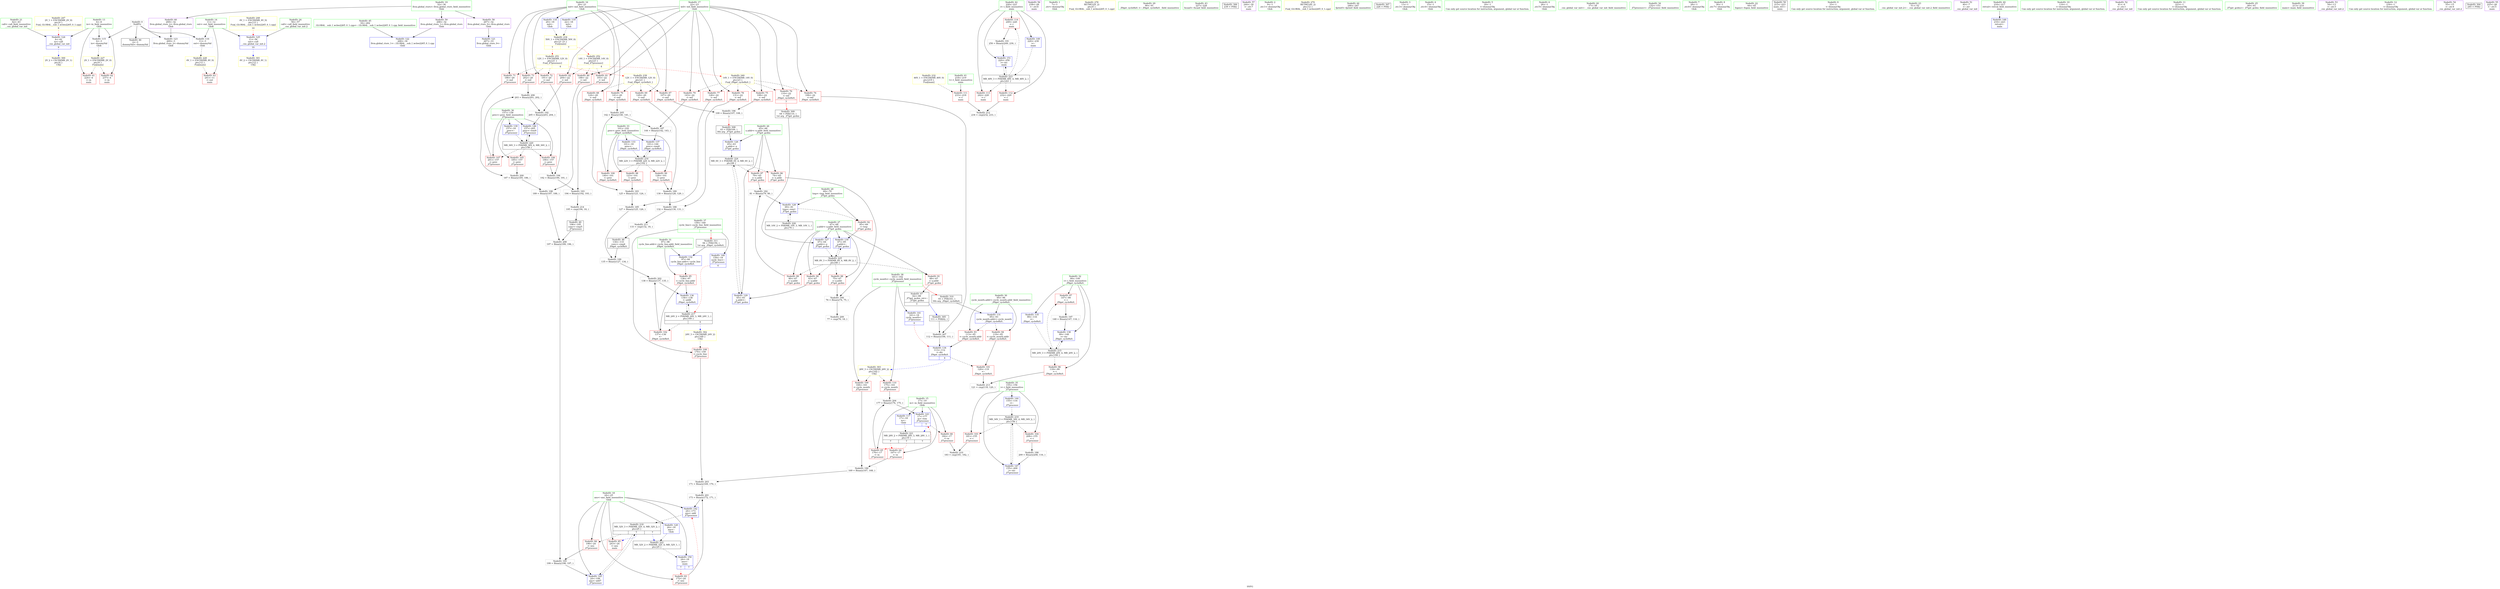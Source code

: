 digraph "SVFG" {
	label="SVFG";

	Node0x55cd7c69c640 [shape=record,color=grey,label="{NodeID: 0\nNullPtr}"];
	Node0x55cd7c69c640 -> Node0x55cd7c6ab210[style=solid];
	Node0x55cd7c69c640 -> Node0x55cd7c6ac350[style=solid];
	Node0x55cd7c69c640 -> Node0x55cd7c6b0c20[style=solid];
	Node0x55cd7c69c640 -> Node0x55cd7c6b1320[style=solid];
	Node0x55cd7c6ab4b0 [shape=record,color=red,label="{NodeID: 97\n147\<--99\n\<--i\n_Z9get_cycleRxS_\n}"];
	Node0x55cd7c6ab4b0 -> Node0x55cd7c6af3d0[style=solid];
	Node0x55cd7c6a9510 [shape=record,color=green,label="{NodeID: 14\n11\<--12\nout\<--out_field_insensitive\nGlob }"];
	Node0x55cd7c6a9510 -> Node0x55cd7c6ad0c0[style=solid];
	Node0x55cd7c6a9510 -> Node0x55cd7c6b0c20[style=solid];
	Node0x55cd7c6a9510 -> Node0x55cd7c6b14f0[style=solid];
	Node0x55cd7c6aef50 [shape=record,color=grey,label="{NodeID: 194\n192 = Binary(190, 191, )\n}"];
	Node0x55cd7c6aef50 -> Node0x55cd7c6aedd0[style=solid];
	Node0x55cd7c6ac010 [shape=record,color=red,label="{NodeID: 111\n233\<--218\n\<--t\nmain\n}"];
	Node0x55cd7c6ac010 -> Node0x55cd7c6b8420[style=solid];
	Node0x55cd7c6aa250 [shape=record,color=green,label="{NodeID: 28\n69\<--70\ntmp\<--tmp_field_insensitive\n_Z7get_gcdxx\n}"];
	Node0x55cd7c6aa250 -> Node0x55cd7c6ae850[style=solid];
	Node0x55cd7c6aa250 -> Node0x55cd7c6b1760[style=solid];
	Node0x55cd7c6b7e20 [shape=record,color=grey,label="{NodeID: 208\n197 = Binary(189, 196, )\n}"];
	Node0x55cd7c6b7e20 -> Node0x55cd7c6af0d0[style=solid];
	Node0x55cd7c6b14f0 [shape=record,color=blue,label="{NodeID: 125\n11\<--56\nout\<--call\n__cxx_global_var_init.2\n|{<s0>10}}"];
	Node0x55cd7c6b14f0:s0 -> Node0x55cd7c6ca330[style=dashed,color=blue];
	Node0x55cd7c6aae40 [shape=record,color=green,label="{NodeID: 42\n220\<--221\ni\<--i_field_insensitive\nmain\n}"];
	Node0x55cd7c6aae40 -> Node0x55cd7c6ac0e0[style=solid];
	Node0x55cd7c6aae40 -> Node0x55cd7c6ac1b0[style=solid];
	Node0x55cd7c6aae40 -> Node0x55cd7c6ac280[style=solid];
	Node0x55cd7c6aae40 -> Node0x55cd7c6b2870[style=solid];
	Node0x55cd7c6aae40 -> Node0x55cd7c6b2a10[style=solid];
	Node0x55cd7c6d7920 [shape=record,color=black,label="{NodeID: 305\n111 = PHI(62, )\n}"];
	Node0x55cd7c6d7920 -> Node0x55cd7c6b7ca0[style=solid];
	Node0x55cd7c6c2770 [shape=record,color=black,label="{NodeID: 222\nMR_32V_2 = PHI(MR_32V_4, MR_32V_1, )\npts\{25 \}\n}"];
	Node0x55cd7c6c2770 -> Node0x55cd7c6b2940[style=dashed];
	Node0x55cd7c6b2050 [shape=record,color=blue,label="{NodeID: 139\n157\<--18\nprev\<--\n_Z7processv\n}"];
	Node0x55cd7c6b2050 -> Node0x55cd7c6c1d70[style=dashed];
	Node0x55cd7c6aca80 [shape=record,color=purple,label="{NodeID: 56\n238\<--28\n\<--.str.6\nmain\n}"];
	Node0x55cd7c6ad670 [shape=record,color=red,label="{NodeID: 70\n141\<--20\n\<--md\n_Z9get_cycleRxS_\n}"];
	Node0x55cd7c6ad670 -> Node0x55cd7c6b79a0[style=solid];
	Node0x55cd7c6ae1d0 [shape=record,color=red,label="{NodeID: 84\n198\<--24\n\<--ans\n_Z7processv\n}"];
	Node0x55cd7c6ae1d0 -> Node0x55cd7c6af0d0[style=solid];
	Node0x55cd7c6a8100 [shape=record,color=green,label="{NodeID: 1\n7\<--1\n.str\<--dummyObj\nGlob }"];
	Node0x55cd7c6ab580 [shape=record,color=red,label="{NodeID: 98\n123\<--101\n\<--prev\n_Z9get_cycleRxS_\n}"];
	Node0x55cd7c6ab580 -> Node0x55cd7c6b4890[style=solid];
	Node0x55cd7c6a9610 [shape=record,color=green,label="{NodeID: 15\n17\<--19\nm\<--m_field_insensitive\nGlob }"];
	Node0x55cd7c6a9610 -> Node0x55cd7c6ad190[style=solid];
	Node0x55cd7c6a9610 -> Node0x55cd7c6ad260[style=solid];
	Node0x55cd7c6a9610 -> Node0x55cd7c6ad330[style=solid];
	Node0x55cd7c6a9610 -> Node0x55cd7c6b0d20[style=solid];
	Node0x55cd7c6a9610 -> Node0x55cd7c6b2390[style=solid];
	Node0x55cd7c6c8b80 [shape=record,color=yellow,style=double,label="{NodeID: 278\nRETMU(2V_2)\npts\{6 \}\nFun[_GLOBAL__sub_I_wclee2265_0_1.cpp]}"];
	Node0x55cd7c6af0d0 [shape=record,color=grey,label="{NodeID: 195\n199 = Binary(198, 197, )\n}"];
	Node0x55cd7c6af0d0 -> Node0x55cd7c6b2530[style=solid];
	Node0x55cd7c6ac0e0 [shape=record,color=red,label="{NodeID: 112\n232\<--220\n\<--i\nmain\n}"];
	Node0x55cd7c6ac0e0 -> Node0x55cd7c6b8420[style=solid];
	Node0x55cd7c6aa320 [shape=record,color=green,label="{NodeID: 29\n90\<--91\n_Z9get_cycleRxS_\<--_Z9get_cycleRxS__field_insensitive\n}"];
	Node0x55cd7c6b7fa0 [shape=record,color=grey,label="{NodeID: 209\n77 = cmp(76, 18, )\n}"];
	Node0x55cd7c6b15c0 [shape=record,color=blue,label="{NodeID: 126\n65\<--63\nx.addr\<--x\n_Z7get_gcdxx\n}"];
	Node0x55cd7c6b15c0 -> Node0x55cd7c6c3170[style=dashed];
	Node0x55cd7c6aaf10 [shape=record,color=green,label="{NodeID: 43\n227\<--228\nfscanf\<--fscanf_field_insensitive\n}"];
	Node0x55cd7c6d7b10 [shape=record,color=black,label="{NodeID: 306\n239 = PHI()\n}"];
	Node0x55cd7c6c2c70 [shape=record,color=black,label="{NodeID: 223\nMR_48V_3 = PHI(MR_48V_4, MR_48V_2, )\npts\{221 \}\n}"];
	Node0x55cd7c6c2c70 -> Node0x55cd7c6ac0e0[style=dashed];
	Node0x55cd7c6c2c70 -> Node0x55cd7c6ac1b0[style=dashed];
	Node0x55cd7c6c2c70 -> Node0x55cd7c6ac280[style=dashed];
	Node0x55cd7c6c2c70 -> Node0x55cd7c6b2a10[style=dashed];
	Node0x55cd7c6b2120 [shape=record,color=blue,label="{NodeID: 140\n159\<--18\ncycle_line\<--\n_Z7processv\n|{<s0>4}}"];
	Node0x55cd7c6b2120:s0 -> Node0x55cd7c6c0e70[style=dashed,color=red];
	Node0x55cd7c6acb50 [shape=record,color=purple,label="{NodeID: 57\n244\<--30\n\<--.str.7\nmain\n}"];
	Node0x55cd7c6ad740 [shape=record,color=red,label="{NodeID: 71\n186\<--20\n\<--md\n_Z7processv\n}"];
	Node0x55cd7c6ad740 -> Node0x55cd7c6af850[style=solid];
	Node0x55cd7c6c68e0 [shape=record,color=yellow,style=double,label="{NodeID: 251\n12V_1 = ENCHI(MR_12V_0)\npts\{21 \}\nFun[_Z7processv]|{|<s3>4}}"];
	Node0x55cd7c6c68e0 -> Node0x55cd7c6ad740[style=dashed];
	Node0x55cd7c6c68e0 -> Node0x55cd7c6ad810[style=dashed];
	Node0x55cd7c6c68e0 -> Node0x55cd7c6ad8e0[style=dashed];
	Node0x55cd7c6c68e0:s3 -> Node0x55cd7c6c5da0[style=dashed,color=red];
	Node0x55cd7c6ae2a0 [shape=record,color=red,label="{NodeID: 85\n243\<--24\n\<--ans\nmain\n}"];
	Node0x55cd7c6a8190 [shape=record,color=green,label="{NodeID: 2\n9\<--1\n.str.1\<--dummyObj\nGlob }"];
	Node0x55cd7c6b4710 [shape=record,color=grey,label="{NodeID: 182\n81 = Binary(79, 80, )\n}"];
	Node0x55cd7c6b4710 -> Node0x55cd7c6b1760[style=solid];
	Node0x55cd7c6ab650 [shape=record,color=red,label="{NodeID: 99\n128\<--101\n\<--prev\n_Z9get_cycleRxS_\n}"];
	Node0x55cd7c6ab650 -> Node0x55cd7c6b5190[style=solid];
	Node0x55cd7c6a9710 [shape=record,color=green,label="{NodeID: 16\n20\<--21\nmd\<--md_field_insensitive\nGlob }"];
	Node0x55cd7c6a9710 -> Node0x55cd7c6ad400[style=solid];
	Node0x55cd7c6a9710 -> Node0x55cd7c6ad4d0[style=solid];
	Node0x55cd7c6a9710 -> Node0x55cd7c6ad5a0[style=solid];
	Node0x55cd7c6a9710 -> Node0x55cd7c6ad670[style=solid];
	Node0x55cd7c6a9710 -> Node0x55cd7c6ad740[style=solid];
	Node0x55cd7c6a9710 -> Node0x55cd7c6ad810[style=solid];
	Node0x55cd7c6a9710 -> Node0x55cd7c6ad8e0[style=solid];
	Node0x55cd7c6a9710 -> Node0x55cd7c6b0e20[style=solid];
	Node0x55cd7c6c8c90 [shape=record,color=yellow,style=double,label="{NodeID: 279\nRETMU(4V_2)\npts\{12 \}\nFun[_GLOBAL__sub_I_wclee2265_0_1.cpp]}"];
	Node0x55cd7c6af250 [shape=record,color=grey,label="{NodeID: 196\n109 = Binary(107, 108, )\n|{<s0>3}}"];
	Node0x55cd7c6af250:s0 -> Node0x55cd7c6d7cb0[style=solid,color=red];
	Node0x55cd7c6ac1b0 [shape=record,color=red,label="{NodeID: 113\n242\<--220\n\<--i\nmain\n}"];
	Node0x55cd7c6aa420 [shape=record,color=green,label="{NodeID: 30\n95\<--96\ncycle_month.addr\<--cycle_month.addr_field_insensitive\n_Z9get_cycleRxS_\n}"];
	Node0x55cd7c6aa420 -> Node0x55cd7c6ae920[style=solid];
	Node0x55cd7c6aa420 -> Node0x55cd7c6ae9f0[style=solid];
	Node0x55cd7c6aa420 -> Node0x55cd7c6b19d0[style=solid];
	Node0x55cd7c6b8120 [shape=record,color=grey,label="{NodeID: 210\n183 = cmp(181, 182, )\n}"];
	Node0x55cd7c6b1690 [shape=record,color=blue,label="{NodeID: 127\n67\<--64\ny.addr\<--y\n_Z7get_gcdxx\n}"];
	Node0x55cd7c6b1690 -> Node0x55cd7c6c3670[style=dashed];
	Node0x55cd7c6ab010 [shape=record,color=green,label="{NodeID: 44\n246\<--247\nfprintf\<--fprintf_field_insensitive\n}"];
	Node0x55cd7c6d7be0 [shape=record,color=black,label="{NodeID: 307\n226 = PHI()\n}"];
	Node0x55cd7c6c3170 [shape=record,color=black,label="{NodeID: 224\nMR_6V_3 = PHI(MR_6V_4, MR_6V_2, )\npts\{66 \}\n}"];
	Node0x55cd7c6c3170 -> Node0x55cd7c6ae370[style=dashed];
	Node0x55cd7c6c3170 -> Node0x55cd7c6ae440[style=dashed];
	Node0x55cd7c6c3170 -> Node0x55cd7c6b1830[style=dashed];
	Node0x55cd7c6b21f0 [shape=record,color=blue,label="{NodeID: 141\n161\<--18\ncycle_month\<--\n_Z7processv\n|{<s0>4}}"];
	Node0x55cd7c6b21f0:s0 -> Node0x55cd7c6b1c40[style=dashed,color=red];
	Node0x55cd7c6acc20 [shape=record,color=purple,label="{NodeID: 58\n267\<--32\nllvm.global_ctors_0\<--llvm.global_ctors\nGlob }"];
	Node0x55cd7c6acc20 -> Node0x55cd7c6b1120[style=solid];
	Node0x55cd7c6ad810 [shape=record,color=red,label="{NodeID: 72\n191\<--20\n\<--md\n_Z7processv\n}"];
	Node0x55cd7c6ad810 -> Node0x55cd7c6aef50[style=solid];
	Node0x55cd7c6c69c0 [shape=record,color=yellow,style=double,label="{NodeID: 252\n14V_1 = ENCHI(MR_14V_0)\npts\{23 \}\nFun[_Z7processv]|{|<s3>4}}"];
	Node0x55cd7c6c69c0 -> Node0x55cd7c6ade90[style=dashed];
	Node0x55cd7c6c69c0 -> Node0x55cd7c6adf60[style=dashed];
	Node0x55cd7c6c69c0 -> Node0x55cd7c6ae030[style=dashed];
	Node0x55cd7c6c69c0:s3 -> Node0x55cd7c6c5eb0[style=dashed,color=red];
	Node0x55cd7c6ae370 [shape=record,color=red,label="{NodeID: 86\n74\<--65\n\<--x.addr\n_Z7get_gcdxx\n}"];
	Node0x55cd7c6ae370 -> Node0x55cd7c6b4a10[style=solid];
	Node0x55cd7c6a8440 [shape=record,color=green,label="{NodeID: 3\n13\<--1\n.str.3\<--dummyObj\nGlob }"];
	Node0x55cd7c6b4890 [shape=record,color=grey,label="{NodeID: 183\n125 = Binary(123, 124, )\n}"];
	Node0x55cd7c6b4890 -> Node0x55cd7c6b4b90[style=solid];
	Node0x55cd7c6ab720 [shape=record,color=red,label="{NodeID: 100\n140\<--101\n\<--prev\n_Z9get_cycleRxS_\n}"];
	Node0x55cd7c6ab720 -> Node0x55cd7c6b79a0[style=solid];
	Node0x55cd7c6a9810 [shape=record,color=green,label="{NodeID: 17\n22\<--23\nwd\<--wd_field_insensitive\nGlob }"];
	Node0x55cd7c6a9810 -> Node0x55cd7c6ad9b0[style=solid];
	Node0x55cd7c6a9810 -> Node0x55cd7c6ada80[style=solid];
	Node0x55cd7c6a9810 -> Node0x55cd7c6adb50[style=solid];
	Node0x55cd7c6a9810 -> Node0x55cd7c6adc20[style=solid];
	Node0x55cd7c6a9810 -> Node0x55cd7c6adcf0[style=solid];
	Node0x55cd7c6a9810 -> Node0x55cd7c6addc0[style=solid];
	Node0x55cd7c6a9810 -> Node0x55cd7c6ade90[style=solid];
	Node0x55cd7c6a9810 -> Node0x55cd7c6adf60[style=solid];
	Node0x55cd7c6a9810 -> Node0x55cd7c6ae030[style=solid];
	Node0x55cd7c6a9810 -> Node0x55cd7c6b0f20[style=solid];
	Node0x55cd7c6af3d0 [shape=record,color=grey,label="{NodeID: 197\n148 = Binary(147, 116, )\n}"];
	Node0x55cd7c6af3d0 -> Node0x55cd7c6b1f80[style=solid];
	Node0x55cd7c6ac280 [shape=record,color=red,label="{NodeID: 114\n249\<--220\n\<--i\nmain\n}"];
	Node0x55cd7c6ac280 -> Node0x55cd7c6b5490[style=solid];
	Node0x55cd7c6aa4f0 [shape=record,color=green,label="{NodeID: 31\n97\<--98\ncycle_line.addr\<--cycle_line.addr_field_insensitive\n_Z9get_cycleRxS_\n}"];
	Node0x55cd7c6aa4f0 -> Node0x55cd7c6aeac0[style=solid];
	Node0x55cd7c6aa4f0 -> Node0x55cd7c6b1aa0[style=solid];
	Node0x55cd7c6b82a0 [shape=record,color=grey,label="{NodeID: 211\n133 = cmp(132, 18, )\n}"];
	Node0x55cd7c6b82a0 -> Node0x55cd7c6ac400[style=solid];
	Node0x55cd7c6b1760 [shape=record,color=blue,label="{NodeID: 128\n69\<--81\ntmp\<--rem1\n_Z7get_gcdxx\n}"];
	Node0x55cd7c6b1760 -> Node0x55cd7c6ae850[style=dashed];
	Node0x55cd7c6b1760 -> Node0x55cd7c6c3b70[style=dashed];
	Node0x55cd7c6ab110 [shape=record,color=green,label="{NodeID: 45\n34\<--262\n_GLOBAL__sub_I_wclee2265_0_1.cpp\<--_GLOBAL__sub_I_wclee2265_0_1.cpp_field_insensitive\n}"];
	Node0x55cd7c6ab110 -> Node0x55cd7c6b1220[style=solid];
	Node0x55cd7c6d7cb0 [shape=record,color=black,label="{NodeID: 308\n63 = PHI(109, )\n0th arg _Z7get_gcdxx }"];
	Node0x55cd7c6d7cb0 -> Node0x55cd7c6b15c0[style=solid];
	Node0x55cd7c6c3670 [shape=record,color=black,label="{NodeID: 225\nMR_8V_3 = PHI(MR_8V_4, MR_8V_2, )\npts\{68 \}\n}"];
	Node0x55cd7c6c3670 -> Node0x55cd7c6ae510[style=dashed];
	Node0x55cd7c6c3670 -> Node0x55cd7c6ae5e0[style=dashed];
	Node0x55cd7c6c3670 -> Node0x55cd7c6ae6b0[style=dashed];
	Node0x55cd7c6c3670 -> Node0x55cd7c6ae780[style=dashed];
	Node0x55cd7c6c3670 -> Node0x55cd7c6b1900[style=dashed];
	Node0x55cd7c6b22c0 [shape=record,color=blue,label="{NodeID: 142\n24\<--173\nans\<--add\n_Z7processv\n}"];
	Node0x55cd7c6b22c0 -> Node0x55cd7c6c1370[style=dashed];
	Node0x55cd7c6acd20 [shape=record,color=purple,label="{NodeID: 59\n268\<--32\nllvm.global_ctors_1\<--llvm.global_ctors\nGlob }"];
	Node0x55cd7c6acd20 -> Node0x55cd7c6b1220[style=solid];
	Node0x55cd7c6c5da0 [shape=record,color=yellow,style=double,label="{NodeID: 239\n12V_1 = ENCHI(MR_12V_0)\npts\{21 \}\nFun[_Z9get_cycleRxS_]}"];
	Node0x55cd7c6c5da0 -> Node0x55cd7c6ad400[style=dashed];
	Node0x55cd7c6c5da0 -> Node0x55cd7c6ad4d0[style=dashed];
	Node0x55cd7c6c5da0 -> Node0x55cd7c6ad5a0[style=dashed];
	Node0x55cd7c6c5da0 -> Node0x55cd7c6ad670[style=dashed];
	Node0x55cd7c6ad8e0 [shape=record,color=red,label="{NodeID: 73\n202\<--20\n\<--md\n_Z7processv\n}"];
	Node0x55cd7c6ad8e0 -> Node0x55cd7c6b7b20[style=solid];
	Node0x55cd7c6ae440 [shape=record,color=red,label="{NodeID: 87\n79\<--65\n\<--x.addr\n_Z7get_gcdxx\n}"];
	Node0x55cd7c6ae440 -> Node0x55cd7c6b4710[style=solid];
	Node0x55cd7c6a84d0 [shape=record,color=green,label="{NodeID: 4\n15\<--1\n.str.4\<--dummyObj\nGlob }"];
	Node0x55cd7c6b4a10 [shape=record,color=grey,label="{NodeID: 184\n76 = Binary(74, 75, )\n}"];
	Node0x55cd7c6b4a10 -> Node0x55cd7c6b7fa0[style=solid];
	Node0x55cd7c6ab7f0 [shape=record,color=red,label="{NodeID: 101\n120\<--119\n\<--\n_Z9get_cycleRxS_\n}"];
	Node0x55cd7c6ab7f0 -> Node0x55cd7c6b85a0[style=solid];
	Node0x55cd7c6a9910 [shape=record,color=green,label="{NodeID: 18\n24\<--25\nans\<--ans_field_insensitive\nGlob }"];
	Node0x55cd7c6a9910 -> Node0x55cd7c6ae100[style=solid];
	Node0x55cd7c6a9910 -> Node0x55cd7c6ae1d0[style=solid];
	Node0x55cd7c6a9910 -> Node0x55cd7c6ae2a0[style=solid];
	Node0x55cd7c6a9910 -> Node0x55cd7c6b1020[style=solid];
	Node0x55cd7c6a9910 -> Node0x55cd7c6b22c0[style=solid];
	Node0x55cd7c6a9910 -> Node0x55cd7c6b2530[style=solid];
	Node0x55cd7c6a9910 -> Node0x55cd7c6b2940[style=solid];
	Node0x55cd7c6af550 [shape=record,color=grey,label="{NodeID: 198\n189 = Binary(187, 188, )\n}"];
	Node0x55cd7c6af550 -> Node0x55cd7c6b7e20[style=solid];
	Node0x55cd7c6ac350 [shape=record,color=blue, style = dotted,label="{NodeID: 115\n4\<--3\nin\<--dummyVal\nGlob }"];
	Node0x55cd7c6ac350 -> Node0x55cd7c6c4070[style=dashed];
	Node0x55cd7c6aa5c0 [shape=record,color=green,label="{NodeID: 32\n99\<--100\ni\<--i_field_insensitive\n_Z9get_cycleRxS_\n}"];
	Node0x55cd7c6aa5c0 -> Node0x55cd7c6ab3e0[style=solid];
	Node0x55cd7c6aa5c0 -> Node0x55cd7c6ab4b0[style=solid];
	Node0x55cd7c6aa5c0 -> Node0x55cd7c6b1d10[style=solid];
	Node0x55cd7c6aa5c0 -> Node0x55cd7c6b1f80[style=solid];
	Node0x55cd7c6b8420 [shape=record,color=grey,label="{NodeID: 212\n234 = cmp(232, 233, )\n}"];
	Node0x55cd7c6b1830 [shape=record,color=blue,label="{NodeID: 129\n65\<--83\nx.addr\<--\n_Z7get_gcdxx\n}"];
	Node0x55cd7c6b1830 -> Node0x55cd7c6c3170[style=dashed];
	Node0x55cd7c6ab210 [shape=record,color=black,label="{NodeID: 46\n2\<--3\ndummyVal\<--dummyVal\n}"];
	Node0x55cd7c6d7e10 [shape=record,color=black,label="{NodeID: 309\n64 = PHI(110, )\n1st arg _Z7get_gcdxx }"];
	Node0x55cd7c6d7e10 -> Node0x55cd7c6b1690[style=solid];
	Node0x55cd7c6c3b70 [shape=record,color=black,label="{NodeID: 226\nMR_10V_2 = PHI(MR_10V_3, MR_10V_1, )\npts\{70 \}\n}"];
	Node0x55cd7c6c3b70 -> Node0x55cd7c6b1760[style=dashed];
	Node0x55cd7c6b2390 [shape=record,color=blue,label="{NodeID: 143\n17\<--177\nm\<--rem\n_Z7processv\n|{|<s1>7}}"];
	Node0x55cd7c6b2390 -> Node0x55cd7c6ad330[style=dashed];
	Node0x55cd7c6b2390:s1 -> Node0x55cd7c6c2270[style=dashed,color=blue];
	Node0x55cd7c6ace20 [shape=record,color=purple,label="{NodeID: 60\n269\<--32\nllvm.global_ctors_2\<--llvm.global_ctors\nGlob }"];
	Node0x55cd7c6ace20 -> Node0x55cd7c6b1320[style=solid];
	Node0x55cd7c6c5eb0 [shape=record,color=yellow,style=double,label="{NodeID: 240\n14V_1 = ENCHI(MR_14V_0)\npts\{23 \}\nFun[_Z9get_cycleRxS_]}"];
	Node0x55cd7c6c5eb0 -> Node0x55cd7c6ad9b0[style=dashed];
	Node0x55cd7c6c5eb0 -> Node0x55cd7c6ada80[style=dashed];
	Node0x55cd7c6c5eb0 -> Node0x55cd7c6adb50[style=dashed];
	Node0x55cd7c6c5eb0 -> Node0x55cd7c6adc20[style=dashed];
	Node0x55cd7c6c5eb0 -> Node0x55cd7c6adcf0[style=dashed];
	Node0x55cd7c6c5eb0 -> Node0x55cd7c6addc0[style=dashed];
	Node0x55cd7c6ad9b0 [shape=record,color=red,label="{NodeID: 74\n106\<--22\n\<--wd\n_Z9get_cycleRxS_\n}"];
	Node0x55cd7c6ad9b0 -> Node0x55cd7c6b7ca0[style=solid];
	Node0x55cd7c6ae510 [shape=record,color=red,label="{NodeID: 88\n75\<--67\n\<--y.addr\n_Z7get_gcdxx\n}"];
	Node0x55cd7c6ae510 -> Node0x55cd7c6b4a10[style=solid];
	Node0x55cd7c6a8590 [shape=record,color=green,label="{NodeID: 5\n18\<--1\n\<--dummyObj\nCan only get source location for instruction, argument, global var or function.}"];
	Node0x55cd7c6b4b90 [shape=record,color=grey,label="{NodeID: 185\n127 = Binary(125, 126, )\n}"];
	Node0x55cd7c6b4b90 -> Node0x55cd7c6af6d0[style=solid];
	Node0x55cd7c6ab8c0 [shape=record,color=red,label="{NodeID: 102\n137\<--136\n\<--\n_Z9get_cycleRxS_\n}"];
	Node0x55cd7c6ab8c0 -> Node0x55cd7c6b7560[style=solid];
	Node0x55cd7c6a9a10 [shape=record,color=green,label="{NodeID: 19\n32\<--36\nllvm.global_ctors\<--llvm.global_ctors_field_insensitive\nGlob }"];
	Node0x55cd7c6a9a10 -> Node0x55cd7c6acc20[style=solid];
	Node0x55cd7c6a9a10 -> Node0x55cd7c6acd20[style=solid];
	Node0x55cd7c6a9a10 -> Node0x55cd7c6ace20[style=solid];
	Node0x55cd7c6af6d0 [shape=record,color=grey,label="{NodeID: 199\n135 = Binary(127, 134, )\n}"];
	Node0x55cd7c6af6d0 -> Node0x55cd7c6b7560[style=solid];
	Node0x55cd7c6b0c20 [shape=record,color=blue, style = dotted,label="{NodeID: 116\n11\<--3\nout\<--dummyVal\nGlob }"];
	Node0x55cd7c6b0c20 -> Node0x55cd7c6c4b90[style=dashed];
	Node0x55cd7c6aa690 [shape=record,color=green,label="{NodeID: 33\n101\<--102\nprev\<--prev_field_insensitive\n_Z9get_cycleRxS_\n}"];
	Node0x55cd7c6aa690 -> Node0x55cd7c6ab580[style=solid];
	Node0x55cd7c6aa690 -> Node0x55cd7c6ab650[style=solid];
	Node0x55cd7c6aa690 -> Node0x55cd7c6ab720[style=solid];
	Node0x55cd7c6aa690 -> Node0x55cd7c6b1b70[style=solid];
	Node0x55cd7c6aa690 -> Node0x55cd7c6b1eb0[style=solid];
	Node0x55cd7c6b85a0 [shape=record,color=grey,label="{NodeID: 213\n121 = cmp(118, 120, )\n}"];
	Node0x55cd7c6b1900 [shape=record,color=blue,label="{NodeID: 130\n67\<--85\ny.addr\<--\n_Z7get_gcdxx\n}"];
	Node0x55cd7c6b1900 -> Node0x55cd7c6c3670[style=dashed];
	Node0x55cd7c6ab310 [shape=record,color=black,label="{NodeID: 47\n62\<--88\n_Z7get_gcdxx_ret\<--\n_Z7get_gcdxx\n|{<s0>3}}"];
	Node0x55cd7c6ab310:s0 -> Node0x55cd7c6d7920[style=solid,color=blue];
	Node0x55cd7c6d7f50 [shape=record,color=black,label="{NodeID: 310\n93 = PHI(161, )\n0th arg _Z9get_cycleRxS_ }"];
	Node0x55cd7c6d7f50 -> Node0x55cd7c6b19d0[style=solid];
	Node0x55cd7c6c4070 [shape=record,color=yellow,style=double,label="{NodeID: 227\n2V_1 = ENCHI(MR_2V_0)\npts\{6 \}\nFun[main]}"];
	Node0x55cd7c6c4070 -> Node0x55cd7c6acf20[style=dashed];
	Node0x55cd7c6c4070 -> Node0x55cd7c6acff0[style=dashed];
	Node0x55cd7c6b2460 [shape=record,color=blue,label="{NodeID: 144\n155\<--116\ni\<--\n_Z7processv\n}"];
	Node0x55cd7c6b2460 -> Node0x55cd7c6c1870[style=dashed];
	Node0x55cd7c6acf20 [shape=record,color=red,label="{NodeID: 61\n224\<--4\n\<--in\nmain\n}"];
	Node0x55cd7c6ada80 [shape=record,color=red,label="{NodeID: 75\n108\<--22\n\<--wd\n_Z9get_cycleRxS_\n}"];
	Node0x55cd7c6ada80 -> Node0x55cd7c6af250[style=solid];
	Node0x55cd7c6ae5e0 [shape=record,color=red,label="{NodeID: 89\n80\<--67\n\<--y.addr\n_Z7get_gcdxx\n}"];
	Node0x55cd7c6ae5e0 -> Node0x55cd7c6b4710[style=solid];
	Node0x55cd7c6a8e30 [shape=record,color=green,label="{NodeID: 6\n26\<--1\n.str.5\<--dummyObj\nGlob }"];
	Node0x55cd7c6b4d10 [shape=record,color=grey,label="{NodeID: 186\n209 = Binary(208, 116, )\n}"];
	Node0x55cd7c6b4d10 -> Node0x55cd7c6b26d0[style=solid];
	Node0x55cd7c6ab990 [shape=record,color=red,label="{NodeID: 103\n181\<--155\n\<--i\n_Z7processv\n}"];
	Node0x55cd7c6ab990 -> Node0x55cd7c6b8120[style=solid];
	Node0x55cd7c6a9b10 [shape=record,color=green,label="{NodeID: 20\n37\<--38\n__cxx_global_var_init\<--__cxx_global_var_init_field_insensitive\n}"];
	Node0x55cd7c6af850 [shape=record,color=grey,label="{NodeID: 200\n187 = Binary(185, 186, )\n}"];
	Node0x55cd7c6af850 -> Node0x55cd7c6af550[style=solid];
	Node0x55cd7c6b0d20 [shape=record,color=blue,label="{NodeID: 117\n17\<--18\nm\<--\nGlob }"];
	Node0x55cd7c6b0d20 -> Node0x55cd7c6c2270[style=dashed];
	Node0x55cd7c6aa760 [shape=record,color=green,label="{NodeID: 34\n152\<--153\n_Z7processv\<--_Z7processv_field_insensitive\n}"];
	Node0x55cd7c6b8720 [shape=record,color=grey,label="{NodeID: 214\n195 = cmp(194, 18, )\n}"];
	Node0x55cd7c6b8720 -> Node0x55cd7c6ac4d0[style=solid];
	Node0x55cd7c6b19d0 [shape=record,color=blue,label="{NodeID: 131\n95\<--93\ncycle_month.addr\<--cycle_month\n_Z9get_cycleRxS_\n}"];
	Node0x55cd7c6b19d0 -> Node0x55cd7c6ae920[style=dashed];
	Node0x55cd7c6b19d0 -> Node0x55cd7c6ae9f0[style=dashed];
	Node0x55cd7c6ac400 [shape=record,color=black,label="{NodeID: 48\n134\<--133\nconv\<--cmp4\n_Z9get_cycleRxS_\n}"];
	Node0x55cd7c6ac400 -> Node0x55cd7c6af6d0[style=solid];
	Node0x55cd7c6d8090 [shape=record,color=black,label="{NodeID: 311\n94 = PHI(159, )\n1st arg _Z9get_cycleRxS_ }"];
	Node0x55cd7c6d8090 -> Node0x55cd7c6b1aa0[style=solid];
	Node0x55cd7c6c4b90 [shape=record,color=yellow,style=double,label="{NodeID: 228\n4V_1 = ENCHI(MR_4V_0)\npts\{12 \}\nFun[main]}"];
	Node0x55cd7c6c4b90 -> Node0x55cd7c6ad0c0[style=dashed];
	Node0x55cd7c6b2530 [shape=record,color=blue,label="{NodeID: 145\n24\<--199\nans\<--add7\n_Z7processv\n}"];
	Node0x55cd7c6b2530 -> Node0x55cd7c6c1370[style=dashed];
	Node0x55cd7c6acff0 [shape=record,color=red,label="{NodeID: 62\n237\<--4\n\<--in\nmain\n}"];
	Node0x55cd7c6adb50 [shape=record,color=red,label="{NodeID: 76\n110\<--22\n\<--wd\n_Z9get_cycleRxS_\n|{<s0>3}}"];
	Node0x55cd7c6adb50:s0 -> Node0x55cd7c6d7e10[style=solid,color=red];
	Node0x55cd7c6ae6b0 [shape=record,color=red,label="{NodeID: 90\n83\<--67\n\<--y.addr\n_Z7get_gcdxx\n}"];
	Node0x55cd7c6ae6b0 -> Node0x55cd7c6b1830[style=solid];
	Node0x55cd7c6a8ec0 [shape=record,color=green,label="{NodeID: 7\n28\<--1\n.str.6\<--dummyObj\nGlob }"];
	Node0x55cd7c6b4e90 [shape=record,color=grey,label="{NodeID: 187\n144 = Binary(142, 143, )\n}"];
	Node0x55cd7c6b4e90 -> Node0x55cd7c6b1eb0[style=solid];
	Node0x55cd7c6aba60 [shape=record,color=red,label="{NodeID: 104\n208\<--155\n\<--i\n_Z7processv\n}"];
	Node0x55cd7c6aba60 -> Node0x55cd7c6b4d10[style=solid];
	Node0x55cd7c6a9c10 [shape=record,color=green,label="{NodeID: 21\n42\<--43\ncall\<--call_field_insensitive\n__cxx_global_var_init\n}"];
	Node0x55cd7c6a9c10 -> Node0x55cd7c6b1420[style=solid];
	Node0x55cd7c6af9d0 [shape=record,color=grey,label="{NodeID: 201\n173 = Binary(172, 171, )\n}"];
	Node0x55cd7c6af9d0 -> Node0x55cd7c6b22c0[style=solid];
	Node0x55cd7c6b0e20 [shape=record,color=blue,label="{NodeID: 118\n20\<--18\nmd\<--\nGlob }"];
	Node0x55cd7c6b0e20 -> Node0x55cd7c6c50d0[style=dashed];
	Node0x55cd7c6aa860 [shape=record,color=green,label="{NodeID: 35\n155\<--156\ni\<--i_field_insensitive\n_Z7processv\n}"];
	Node0x55cd7c6aa860 -> Node0x55cd7c6ab990[style=solid];
	Node0x55cd7c6aa860 -> Node0x55cd7c6aba60[style=solid];
	Node0x55cd7c6aa860 -> Node0x55cd7c6b2460[style=solid];
	Node0x55cd7c6aa860 -> Node0x55cd7c6b26d0[style=solid];
	Node0x55cd7c6c0470 [shape=record,color=black,label="{NodeID: 215\nMR_20V_3 = PHI(MR_20V_4, MR_20V_2, )\npts\{100 \}\n}"];
	Node0x55cd7c6c0470 -> Node0x55cd7c6ab3e0[style=dashed];
	Node0x55cd7c6c0470 -> Node0x55cd7c6ab4b0[style=dashed];
	Node0x55cd7c6c0470 -> Node0x55cd7c6b1f80[style=dashed];
	Node0x55cd7c6b1aa0 [shape=record,color=blue,label="{NodeID: 132\n97\<--94\ncycle_line.addr\<--cycle_line\n_Z9get_cycleRxS_\n}"];
	Node0x55cd7c6b1aa0 -> Node0x55cd7c6aeac0[style=dashed];
	Node0x55cd7c6ac4d0 [shape=record,color=black,label="{NodeID: 49\n196\<--195\nconv\<--cmp5\n_Z7processv\n}"];
	Node0x55cd7c6ac4d0 -> Node0x55cd7c6b7e20[style=solid];
	Node0x55cd7c6b2600 [shape=record,color=blue,label="{NodeID: 146\n157\<--205\nprev\<--rem9\n_Z7processv\n}"];
	Node0x55cd7c6b2600 -> Node0x55cd7c6c1d70[style=dashed];
	Node0x55cd7c6ad0c0 [shape=record,color=red,label="{NodeID: 63\n241\<--11\n\<--out\nmain\n}"];
	Node0x55cd7c6adc20 [shape=record,color=red,label="{NodeID: 77\n126\<--22\n\<--wd\n_Z9get_cycleRxS_\n}"];
	Node0x55cd7c6adc20 -> Node0x55cd7c6b4b90[style=solid];
	Node0x55cd7c6ae780 [shape=record,color=red,label="{NodeID: 91\n88\<--67\n\<--y.addr\n_Z7get_gcdxx\n}"];
	Node0x55cd7c6ae780 -> Node0x55cd7c6ab310[style=solid];
	Node0x55cd7c6a8f50 [shape=record,color=green,label="{NodeID: 8\n30\<--1\n.str.7\<--dummyObj\nGlob }"];
	Node0x55cd7c6b5010 [shape=record,color=grey,label="{NodeID: 188\n132 = Binary(130, 131, )\n}"];
	Node0x55cd7c6b5010 -> Node0x55cd7c6b82a0[style=solid];
	Node0x55cd7c6abb30 [shape=record,color=red,label="{NodeID: 105\n185\<--157\n\<--prev\n_Z7processv\n}"];
	Node0x55cd7c6abb30 -> Node0x55cd7c6af850[style=solid];
	Node0x55cd7c6a9ce0 [shape=record,color=green,label="{NodeID: 22\n44\<--45\nfopen\<--fopen_field_insensitive\n}"];
	Node0x55cd7c6b7560 [shape=record,color=grey,label="{NodeID: 202\n138 = Binary(137, 135, )\n}"];
	Node0x55cd7c6b7560 -> Node0x55cd7c6b1de0[style=solid];
	Node0x55cd7c6b0f20 [shape=record,color=blue,label="{NodeID: 119\n22\<--18\nwd\<--\nGlob }"];
	Node0x55cd7c6b0f20 -> Node0x55cd7c6c50d0[style=dashed];
	Node0x55cd7c6aa930 [shape=record,color=green,label="{NodeID: 36\n157\<--158\nprev\<--prev_field_insensitive\n_Z7processv\n}"];
	Node0x55cd7c6aa930 -> Node0x55cd7c6abb30[style=solid];
	Node0x55cd7c6aa930 -> Node0x55cd7c6abc00[style=solid];
	Node0x55cd7c6aa930 -> Node0x55cd7c6abcd0[style=solid];
	Node0x55cd7c6aa930 -> Node0x55cd7c6b2050[style=solid];
	Node0x55cd7c6aa930 -> Node0x55cd7c6b2600[style=solid];
	Node0x55cd7c6c0970 [shape=record,color=black,label="{NodeID: 216\nMR_22V_3 = PHI(MR_22V_4, MR_22V_2, )\npts\{102 \}\n}"];
	Node0x55cd7c6c0970 -> Node0x55cd7c6ab580[style=dashed];
	Node0x55cd7c6c0970 -> Node0x55cd7c6ab650[style=dashed];
	Node0x55cd7c6c0970 -> Node0x55cd7c6ab720[style=dashed];
	Node0x55cd7c6c0970 -> Node0x55cd7c6b1eb0[style=dashed];
	Node0x55cd7c6b1b70 [shape=record,color=blue,label="{NodeID: 133\n101\<--18\nprev\<--\n_Z9get_cycleRxS_\n}"];
	Node0x55cd7c6b1b70 -> Node0x55cd7c6c0970[style=dashed];
	Node0x55cd7c6ac5a0 [shape=record,color=black,label="{NodeID: 50\n215\<--223\nmain_ret\<--\nmain\n}"];
	Node0x55cd7c6b26d0 [shape=record,color=blue,label="{NodeID: 147\n155\<--209\ni\<--inc\n_Z7processv\n}"];
	Node0x55cd7c6b26d0 -> Node0x55cd7c6c1870[style=dashed];
	Node0x55cd7c6ad190 [shape=record,color=red,label="{NodeID: 64\n167\<--17\n\<--m\n_Z7processv\n}"];
	Node0x55cd7c6ad190 -> Node0x55cd7c6b5310[style=solid];
	Node0x55cd7c6adcf0 [shape=record,color=red,label="{NodeID: 78\n131\<--22\n\<--wd\n_Z9get_cycleRxS_\n}"];
	Node0x55cd7c6adcf0 -> Node0x55cd7c6b5010[style=solid];
	Node0x55cd7c6ae850 [shape=record,color=red,label="{NodeID: 92\n85\<--69\n\<--tmp\n_Z7get_gcdxx\n}"];
	Node0x55cd7c6ae850 -> Node0x55cd7c6b1900[style=solid];
	Node0x55cd7c6a9010 [shape=record,color=green,label="{NodeID: 9\n33\<--1\n\<--dummyObj\nCan only get source location for instruction, argument, global var or function.}"];
	Node0x55cd7c6b5190 [shape=record,color=grey,label="{NodeID: 189\n130 = Binary(128, 129, )\n}"];
	Node0x55cd7c6b5190 -> Node0x55cd7c6b5010[style=solid];
	Node0x55cd7c6abc00 [shape=record,color=red,label="{NodeID: 106\n190\<--157\n\<--prev\n_Z7processv\n}"];
	Node0x55cd7c6abc00 -> Node0x55cd7c6aef50[style=solid];
	Node0x55cd7c6a9de0 [shape=record,color=green,label="{NodeID: 23\n51\<--52\n__cxx_global_var_init.2\<--__cxx_global_var_init.2_field_insensitive\n}"];
	Node0x55cd7c6b76a0 [shape=record,color=grey,label="{NodeID: 203\n171 = Binary(169, 170, )\n}"];
	Node0x55cd7c6b76a0 -> Node0x55cd7c6af9d0[style=solid];
	Node0x55cd7c6b1020 [shape=record,color=blue,label="{NodeID: 120\n24\<--18\nans\<--\nGlob }"];
	Node0x55cd7c6b1020 -> Node0x55cd7c6c2770[style=dashed];
	Node0x55cd7c6aaa00 [shape=record,color=green,label="{NodeID: 37\n159\<--160\ncycle_line\<--cycle_line_field_insensitive\n_Z7processv\n|{|<s2>4}}"];
	Node0x55cd7c6aaa00 -> Node0x55cd7c6abda0[style=solid];
	Node0x55cd7c6aaa00 -> Node0x55cd7c6b2120[style=solid];
	Node0x55cd7c6aaa00:s2 -> Node0x55cd7c6d8090[style=solid,color=red];
	Node0x55cd7c6ca1d0 [shape=record,color=yellow,style=double,label="{NodeID: 300\n2V_2 = CSCHI(MR_2V_1)\npts\{6 \}\nCS[]}"];
	Node0x55cd7c6c0e70 [shape=record,color=black,label="{NodeID: 217\nMR_24V_2 = PHI(MR_24V_3, MR_24V_1, )\npts\{160 \}\n|{|<s2>4}}"];
	Node0x55cd7c6c0e70 -> Node0x55cd7c6ab8c0[style=dashed];
	Node0x55cd7c6c0e70 -> Node0x55cd7c6b1de0[style=dashed];
	Node0x55cd7c6c0e70:s2 -> Node0x55cd7c6ca490[style=dashed,color=blue];
	Node0x55cd7c6b1c40 [shape=record,color=blue,label="{NodeID: 134\n113\<--112\n\<--div\n_Z9get_cycleRxS_\n|{|<s1>4}}"];
	Node0x55cd7c6b1c40 -> Node0x55cd7c6ab7f0[style=dashed];
	Node0x55cd7c6b1c40:s1 -> Node0x55cd7c6ca5f0[style=dashed,color=blue];
	Node0x55cd7c6ac670 [shape=record,color=purple,label="{NodeID: 51\n40\<--7\n\<--.str\n__cxx_global_var_init\n}"];
	Node0x55cd7c6b27a0 [shape=record,color=blue,label="{NodeID: 148\n216\<--223\nretval\<--\nmain\n}"];
	Node0x55cd7c6ad260 [shape=record,color=red,label="{NodeID: 65\n176\<--17\n\<--m\n_Z7processv\n}"];
	Node0x55cd7c6ad260 -> Node0x55cd7c6b7820[style=solid];
	Node0x55cd7c6addc0 [shape=record,color=red,label="{NodeID: 79\n143\<--22\n\<--wd\n_Z9get_cycleRxS_\n}"];
	Node0x55cd7c6addc0 -> Node0x55cd7c6b4e90[style=solid];
	Node0x55cd7c6ae920 [shape=record,color=red,label="{NodeID: 93\n113\<--95\n\<--cycle_month.addr\n_Z9get_cycleRxS_\n}"];
	Node0x55cd7c6ae920 -> Node0x55cd7c6b1c40[style=solid];
	Node0x55cd7c6a9110 [shape=record,color=green,label="{NodeID: 10\n116\<--1\n\<--dummyObj\nCan only get source location for instruction, argument, global var or function.}"];
	Node0x55cd7c6b5310 [shape=record,color=grey,label="{NodeID: 190\n169 = Binary(167, 168, )\n}"];
	Node0x55cd7c6b5310 -> Node0x55cd7c6b76a0[style=solid];
	Node0x55cd7c6abcd0 [shape=record,color=red,label="{NodeID: 107\n201\<--157\n\<--prev\n_Z7processv\n}"];
	Node0x55cd7c6abcd0 -> Node0x55cd7c6b7b20[style=solid];
	Node0x55cd7c6a9ee0 [shape=record,color=green,label="{NodeID: 24\n56\<--57\ncall\<--call_field_insensitive\n__cxx_global_var_init.2\n}"];
	Node0x55cd7c6a9ee0 -> Node0x55cd7c6b14f0[style=solid];
	Node0x55cd7c6b7820 [shape=record,color=grey,label="{NodeID: 204\n177 = Binary(176, 175, )\n}"];
	Node0x55cd7c6b7820 -> Node0x55cd7c6b2390[style=solid];
	Node0x55cd7c6b1120 [shape=record,color=blue,label="{NodeID: 121\n267\<--33\nllvm.global_ctors_0\<--\nGlob }"];
	Node0x55cd7c6aaad0 [shape=record,color=green,label="{NodeID: 38\n161\<--162\ncycle_month\<--cycle_month_field_insensitive\n_Z7processv\n|{|<s3>4}}"];
	Node0x55cd7c6aaad0 -> Node0x55cd7c6abe70[style=solid];
	Node0x55cd7c6aaad0 -> Node0x55cd7c6abf40[style=solid];
	Node0x55cd7c6aaad0 -> Node0x55cd7c6b21f0[style=solid];
	Node0x55cd7c6aaad0:s3 -> Node0x55cd7c6d7f50[style=solid,color=red];
	Node0x55cd7c6ca330 [shape=record,color=yellow,style=double,label="{NodeID: 301\n4V_2 = CSCHI(MR_4V_1)\npts\{12 \}\nCS[]}"];
	Node0x55cd7c6c1370 [shape=record,color=black,label="{NodeID: 218\nMR_32V_3 = PHI(MR_32V_4, MR_32V_2, )\npts\{25 \}\n|{|<s2>7|<s3>7}}"];
	Node0x55cd7c6c1370 -> Node0x55cd7c6ae1d0[style=dashed];
	Node0x55cd7c6c1370 -> Node0x55cd7c6b2530[style=dashed];
	Node0x55cd7c6c1370:s2 -> Node0x55cd7c6ae2a0[style=dashed,color=blue];
	Node0x55cd7c6c1370:s3 -> Node0x55cd7c6c2770[style=dashed,color=blue];
	Node0x55cd7c6b1d10 [shape=record,color=blue,label="{NodeID: 135\n99\<--116\ni\<--\n_Z9get_cycleRxS_\n}"];
	Node0x55cd7c6b1d10 -> Node0x55cd7c6c0470[style=dashed];
	Node0x55cd7c6ac740 [shape=record,color=purple,label="{NodeID: 52\n41\<--9\n\<--.str.1\n__cxx_global_var_init\n}"];
	Node0x55cd7c6c4f10 [shape=record,color=yellow,style=double,label="{NodeID: 232\n46V_1 = ENCHI(MR_46V_0)\npts\{219 \}\nFun[main]}"];
	Node0x55cd7c6c4f10 -> Node0x55cd7c6ac010[style=dashed];
	Node0x55cd7c6b2870 [shape=record,color=blue,label="{NodeID: 149\n220\<--230\ni\<--\nmain\n}"];
	Node0x55cd7c6b2870 -> Node0x55cd7c6c2c70[style=dashed];
	Node0x55cd7c6ad330 [shape=record,color=red,label="{NodeID: 66\n182\<--17\n\<--m\n_Z7processv\n}"];
	Node0x55cd7c6ad330 -> Node0x55cd7c6b8120[style=solid];
	Node0x55cd7c6ade90 [shape=record,color=red,label="{NodeID: 80\n188\<--22\n\<--wd\n_Z7processv\n}"];
	Node0x55cd7c6ade90 -> Node0x55cd7c6af550[style=solid];
	Node0x55cd7c6ae9f0 [shape=record,color=red,label="{NodeID: 94\n119\<--95\n\<--cycle_month.addr\n_Z9get_cycleRxS_\n}"];
	Node0x55cd7c6ae9f0 -> Node0x55cd7c6ab7f0[style=solid];
	Node0x55cd7c6a9210 [shape=record,color=green,label="{NodeID: 11\n223\<--1\n\<--dummyObj\nCan only get source location for instruction, argument, global var or function.}"];
	Node0x55cd7c6b5490 [shape=record,color=grey,label="{NodeID: 191\n250 = Binary(249, 230, )\n}"];
	Node0x55cd7c6b5490 -> Node0x55cd7c6b2a10[style=solid];
	Node0x55cd7c6abda0 [shape=record,color=red,label="{NodeID: 108\n170\<--159\n\<--cycle_line\n_Z7processv\n}"];
	Node0x55cd7c6abda0 -> Node0x55cd7c6b76a0[style=solid];
	Node0x55cd7c6a9fb0 [shape=record,color=green,label="{NodeID: 25\n60\<--61\n_Z7get_gcdxx\<--_Z7get_gcdxx_field_insensitive\n}"];
	Node0x55cd7c6b79a0 [shape=record,color=grey,label="{NodeID: 205\n142 = Binary(140, 141, )\n}"];
	Node0x55cd7c6b79a0 -> Node0x55cd7c6b4e90[style=solid];
	Node0x55cd7c6b1220 [shape=record,color=blue,label="{NodeID: 122\n268\<--34\nllvm.global_ctors_1\<--_GLOBAL__sub_I_wclee2265_0_1.cpp\nGlob }"];
	Node0x55cd7c6aaba0 [shape=record,color=green,label="{NodeID: 39\n213\<--214\nmain\<--main_field_insensitive\n}"];
	Node0x55cd7c6ca490 [shape=record,color=yellow,style=double,label="{NodeID: 302\n24V_3 = CSCHI(MR_24V_2)\npts\{160 \}\nCS[]}"];
	Node0x55cd7c6ca490 -> Node0x55cd7c6abda0[style=dashed];
	Node0x55cd7c6c1870 [shape=record,color=black,label="{NodeID: 219\nMR_34V_3 = PHI(MR_34V_4, MR_34V_2, )\npts\{156 \}\n}"];
	Node0x55cd7c6c1870 -> Node0x55cd7c6ab990[style=dashed];
	Node0x55cd7c6c1870 -> Node0x55cd7c6aba60[style=dashed];
	Node0x55cd7c6c1870 -> Node0x55cd7c6b26d0[style=dashed];
	Node0x55cd7c6b1de0 [shape=record,color=blue,label="{NodeID: 136\n136\<--138\n\<--add6\n_Z9get_cycleRxS_\n}"];
	Node0x55cd7c6b1de0 -> Node0x55cd7c6c0e70[style=dashed];
	Node0x55cd7c6ac810 [shape=record,color=purple,label="{NodeID: 53\n54\<--13\n\<--.str.3\n__cxx_global_var_init.2\n}"];
	Node0x55cd7c6b2940 [shape=record,color=blue,label="{NodeID: 150\n24\<--18\nans\<--\nmain\n|{<s0>7|<s1>7}}"];
	Node0x55cd7c6b2940:s0 -> Node0x55cd7c6ae100[style=dashed,color=red];
	Node0x55cd7c6b2940:s1 -> Node0x55cd7c6b22c0[style=dashed,color=red];
	Node0x55cd7c6ad400 [shape=record,color=red,label="{NodeID: 67\n107\<--20\n\<--md\n_Z9get_cycleRxS_\n}"];
	Node0x55cd7c6ad400 -> Node0x55cd7c6af250[style=solid];
	Node0x55cd7c6c64d0 [shape=record,color=yellow,style=double,label="{NodeID: 247\n2V_1 = ENCHI(MR_2V_0)\npts\{6 \}\nFun[_GLOBAL__sub_I_wclee2265_0_1.cpp]|{<s0>9}}"];
	Node0x55cd7c6c64d0:s0 -> Node0x55cd7c6b1420[style=dashed,color=red];
	Node0x55cd7c6adf60 [shape=record,color=red,label="{NodeID: 81\n193\<--22\n\<--wd\n_Z7processv\n}"];
	Node0x55cd7c6adf60 -> Node0x55cd7c6aedd0[style=solid];
	Node0x55cd7c6aeac0 [shape=record,color=red,label="{NodeID: 95\n136\<--97\n\<--cycle_line.addr\n_Z9get_cycleRxS_\n}"];
	Node0x55cd7c6aeac0 -> Node0x55cd7c6ab8c0[style=solid];
	Node0x55cd7c6aeac0 -> Node0x55cd7c6b1de0[style=solid];
	Node0x55cd7c6a9310 [shape=record,color=green,label="{NodeID: 12\n230\<--1\n\<--dummyObj\nCan only get source location for instruction, argument, global var or function.}"];
	Node0x55cd7c6aec50 [shape=record,color=grey,label="{NodeID: 192\n205 = Binary(203, 204, )\n}"];
	Node0x55cd7c6aec50 -> Node0x55cd7c6b2600[style=solid];
	Node0x55cd7c6abe70 [shape=record,color=red,label="{NodeID: 109\n168\<--161\n\<--cycle_month\n_Z7processv\n}"];
	Node0x55cd7c6abe70 -> Node0x55cd7c6b5310[style=solid];
	Node0x55cd7c6aa0b0 [shape=record,color=green,label="{NodeID: 26\n65\<--66\nx.addr\<--x.addr_field_insensitive\n_Z7get_gcdxx\n}"];
	Node0x55cd7c6aa0b0 -> Node0x55cd7c6ae370[style=solid];
	Node0x55cd7c6aa0b0 -> Node0x55cd7c6ae440[style=solid];
	Node0x55cd7c6aa0b0 -> Node0x55cd7c6b15c0[style=solid];
	Node0x55cd7c6aa0b0 -> Node0x55cd7c6b1830[style=solid];
	Node0x55cd7c6b7b20 [shape=record,color=grey,label="{NodeID: 206\n203 = Binary(201, 202, )\n}"];
	Node0x55cd7c6b7b20 -> Node0x55cd7c6aec50[style=solid];
	Node0x55cd7c6b1320 [shape=record,color=blue, style = dotted,label="{NodeID: 123\n269\<--3\nllvm.global_ctors_2\<--dummyVal\nGlob }"];
	Node0x55cd7c6aaca0 [shape=record,color=green,label="{NodeID: 40\n216\<--217\nretval\<--retval_field_insensitive\nmain\n}"];
	Node0x55cd7c6aaca0 -> Node0x55cd7c6b27a0[style=solid];
	Node0x55cd7c6ca5f0 [shape=record,color=yellow,style=double,label="{NodeID: 303\n26V_3 = CSCHI(MR_26V_2)\npts\{162 \}\nCS[]}"];
	Node0x55cd7c6ca5f0 -> Node0x55cd7c6abe70[style=dashed];
	Node0x55cd7c6ca5f0 -> Node0x55cd7c6abf40[style=dashed];
	Node0x55cd7c6c1d70 [shape=record,color=black,label="{NodeID: 220\nMR_36V_3 = PHI(MR_36V_4, MR_36V_2, )\npts\{158 \}\n}"];
	Node0x55cd7c6c1d70 -> Node0x55cd7c6abb30[style=dashed];
	Node0x55cd7c6c1d70 -> Node0x55cd7c6abc00[style=dashed];
	Node0x55cd7c6c1d70 -> Node0x55cd7c6abcd0[style=dashed];
	Node0x55cd7c6c1d70 -> Node0x55cd7c6b2600[style=dashed];
	Node0x55cd7c6b1eb0 [shape=record,color=blue,label="{NodeID: 137\n101\<--144\nprev\<--rem8\n_Z9get_cycleRxS_\n}"];
	Node0x55cd7c6b1eb0 -> Node0x55cd7c6c0970[style=dashed];
	Node0x55cd7c6ac8e0 [shape=record,color=purple,label="{NodeID: 54\n55\<--15\n\<--.str.4\n__cxx_global_var_init.2\n}"];
	Node0x55cd7c6c50d0 [shape=record,color=yellow,style=double,label="{NodeID: 234\n50V_1 = ENCHI(MR_50V_0)\npts\{21 23 \}\nFun[main]|{<s0>7|<s1>7}}"];
	Node0x55cd7c6c50d0:s0 -> Node0x55cd7c6c68e0[style=dashed,color=red];
	Node0x55cd7c6c50d0:s1 -> Node0x55cd7c6c69c0[style=dashed,color=red];
	Node0x55cd7c6b2a10 [shape=record,color=blue,label="{NodeID: 151\n220\<--250\ni\<--inc\nmain\n}"];
	Node0x55cd7c6b2a10 -> Node0x55cd7c6c2c70[style=dashed];
	Node0x55cd7c6ad4d0 [shape=record,color=red,label="{NodeID: 68\n124\<--20\n\<--md\n_Z9get_cycleRxS_\n}"];
	Node0x55cd7c6ad4d0 -> Node0x55cd7c6b4890[style=solid];
	Node0x55cd7c6c65e0 [shape=record,color=yellow,style=double,label="{NodeID: 248\n4V_1 = ENCHI(MR_4V_0)\npts\{12 \}\nFun[_GLOBAL__sub_I_wclee2265_0_1.cpp]|{<s0>10}}"];
	Node0x55cd7c6c65e0:s0 -> Node0x55cd7c6b14f0[style=dashed,color=red];
	Node0x55cd7c6ae030 [shape=record,color=red,label="{NodeID: 82\n204\<--22\n\<--wd\n_Z7processv\n}"];
	Node0x55cd7c6ae030 -> Node0x55cd7c6aec50[style=solid];
	Node0x55cd7c6ab3e0 [shape=record,color=red,label="{NodeID: 96\n118\<--99\n\<--i\n_Z9get_cycleRxS_\n}"];
	Node0x55cd7c6ab3e0 -> Node0x55cd7c6b85a0[style=solid];
	Node0x55cd7c6a9410 [shape=record,color=green,label="{NodeID: 13\n4\<--6\nin\<--in_field_insensitive\nGlob }"];
	Node0x55cd7c6a9410 -> Node0x55cd7c6acf20[style=solid];
	Node0x55cd7c6a9410 -> Node0x55cd7c6acff0[style=solid];
	Node0x55cd7c6a9410 -> Node0x55cd7c6ac350[style=solid];
	Node0x55cd7c6a9410 -> Node0x55cd7c6b1420[style=solid];
	Node0x55cd7c6aedd0 [shape=record,color=grey,label="{NodeID: 193\n194 = Binary(192, 193, )\n}"];
	Node0x55cd7c6aedd0 -> Node0x55cd7c6b8720[style=solid];
	Node0x55cd7c6abf40 [shape=record,color=red,label="{NodeID: 110\n175\<--161\n\<--cycle_month\n_Z7processv\n}"];
	Node0x55cd7c6abf40 -> Node0x55cd7c6b7820[style=solid];
	Node0x55cd7c6aa180 [shape=record,color=green,label="{NodeID: 27\n67\<--68\ny.addr\<--y.addr_field_insensitive\n_Z7get_gcdxx\n}"];
	Node0x55cd7c6aa180 -> Node0x55cd7c6ae510[style=solid];
	Node0x55cd7c6aa180 -> Node0x55cd7c6ae5e0[style=solid];
	Node0x55cd7c6aa180 -> Node0x55cd7c6ae6b0[style=solid];
	Node0x55cd7c6aa180 -> Node0x55cd7c6ae780[style=solid];
	Node0x55cd7c6aa180 -> Node0x55cd7c6b1690[style=solid];
	Node0x55cd7c6aa180 -> Node0x55cd7c6b1900[style=solid];
	Node0x55cd7c6b7ca0 [shape=record,color=grey,label="{NodeID: 207\n112 = Binary(106, 111, )\n}"];
	Node0x55cd7c6b7ca0 -> Node0x55cd7c6b1c40[style=solid];
	Node0x55cd7c6b1420 [shape=record,color=blue,label="{NodeID: 124\n4\<--42\nin\<--call\n__cxx_global_var_init\n|{<s0>9}}"];
	Node0x55cd7c6b1420:s0 -> Node0x55cd7c6ca1d0[style=dashed,color=blue];
	Node0x55cd7c6aad70 [shape=record,color=green,label="{NodeID: 41\n218\<--219\nt\<--t_field_insensitive\nmain\n}"];
	Node0x55cd7c6aad70 -> Node0x55cd7c6ac010[style=solid];
	Node0x55cd7c6d7820 [shape=record,color=black,label="{NodeID: 304\n245 = PHI()\n}"];
	Node0x55cd7c6c2270 [shape=record,color=black,label="{NodeID: 221\nMR_28V_2 = PHI(MR_28V_3, MR_28V_1, )\npts\{19 \}\n|{<s0>7|<s1>7|<s2>7}}"];
	Node0x55cd7c6c2270:s0 -> Node0x55cd7c6ad190[style=dashed,color=red];
	Node0x55cd7c6c2270:s1 -> Node0x55cd7c6ad260[style=dashed,color=red];
	Node0x55cd7c6c2270:s2 -> Node0x55cd7c6b2390[style=dashed,color=red];
	Node0x55cd7c6b1f80 [shape=record,color=blue,label="{NodeID: 138\n99\<--148\ni\<--inc\n_Z9get_cycleRxS_\n}"];
	Node0x55cd7c6b1f80 -> Node0x55cd7c6c0470[style=dashed];
	Node0x55cd7c6ac9b0 [shape=record,color=purple,label="{NodeID: 55\n225\<--26\n\<--.str.5\nmain\n}"];
	Node0x55cd7c6ad5a0 [shape=record,color=red,label="{NodeID: 69\n129\<--20\n\<--md\n_Z9get_cycleRxS_\n}"];
	Node0x55cd7c6ad5a0 -> Node0x55cd7c6b5190[style=solid];
	Node0x55cd7c6ae100 [shape=record,color=red,label="{NodeID: 83\n172\<--24\n\<--ans\n_Z7processv\n}"];
	Node0x55cd7c6ae100 -> Node0x55cd7c6af9d0[style=solid];
}
